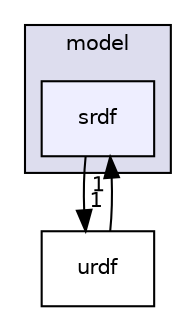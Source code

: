 digraph "srdf" {
  compound=true
  node [ fontsize="10", fontname="Helvetica"];
  edge [ labelfontsize="10", labelfontname="Helvetica"];
  subgraph clusterdir_d127feb157eb0d2279a65da179d25912 {
    graph [ bgcolor="#ddddee", pencolor="black", label="model" fontname="Helvetica", fontsize="10", URL="dir_d127feb157eb0d2279a65da179d25912.html"]
  dir_b6d51be97fd6240084d42b6174a13787 [shape=box, label="srdf", style="filled", fillcolor="#eeeeff", pencolor="black", URL="dir_b6d51be97fd6240084d42b6174a13787.html"];
  }
  dir_9938e0751801fd57e483ed36dbcf1bb9 [shape=box label="urdf" URL="dir_9938e0751801fd57e483ed36dbcf1bb9.html"];
  dir_b6d51be97fd6240084d42b6174a13787->dir_9938e0751801fd57e483ed36dbcf1bb9 [headlabel="1", labeldistance=1.5 headhref="dir_000004_000003.html"];
  dir_9938e0751801fd57e483ed36dbcf1bb9->dir_b6d51be97fd6240084d42b6174a13787 [headlabel="1", labeldistance=1.5 headhref="dir_000003_000004.html"];
}
